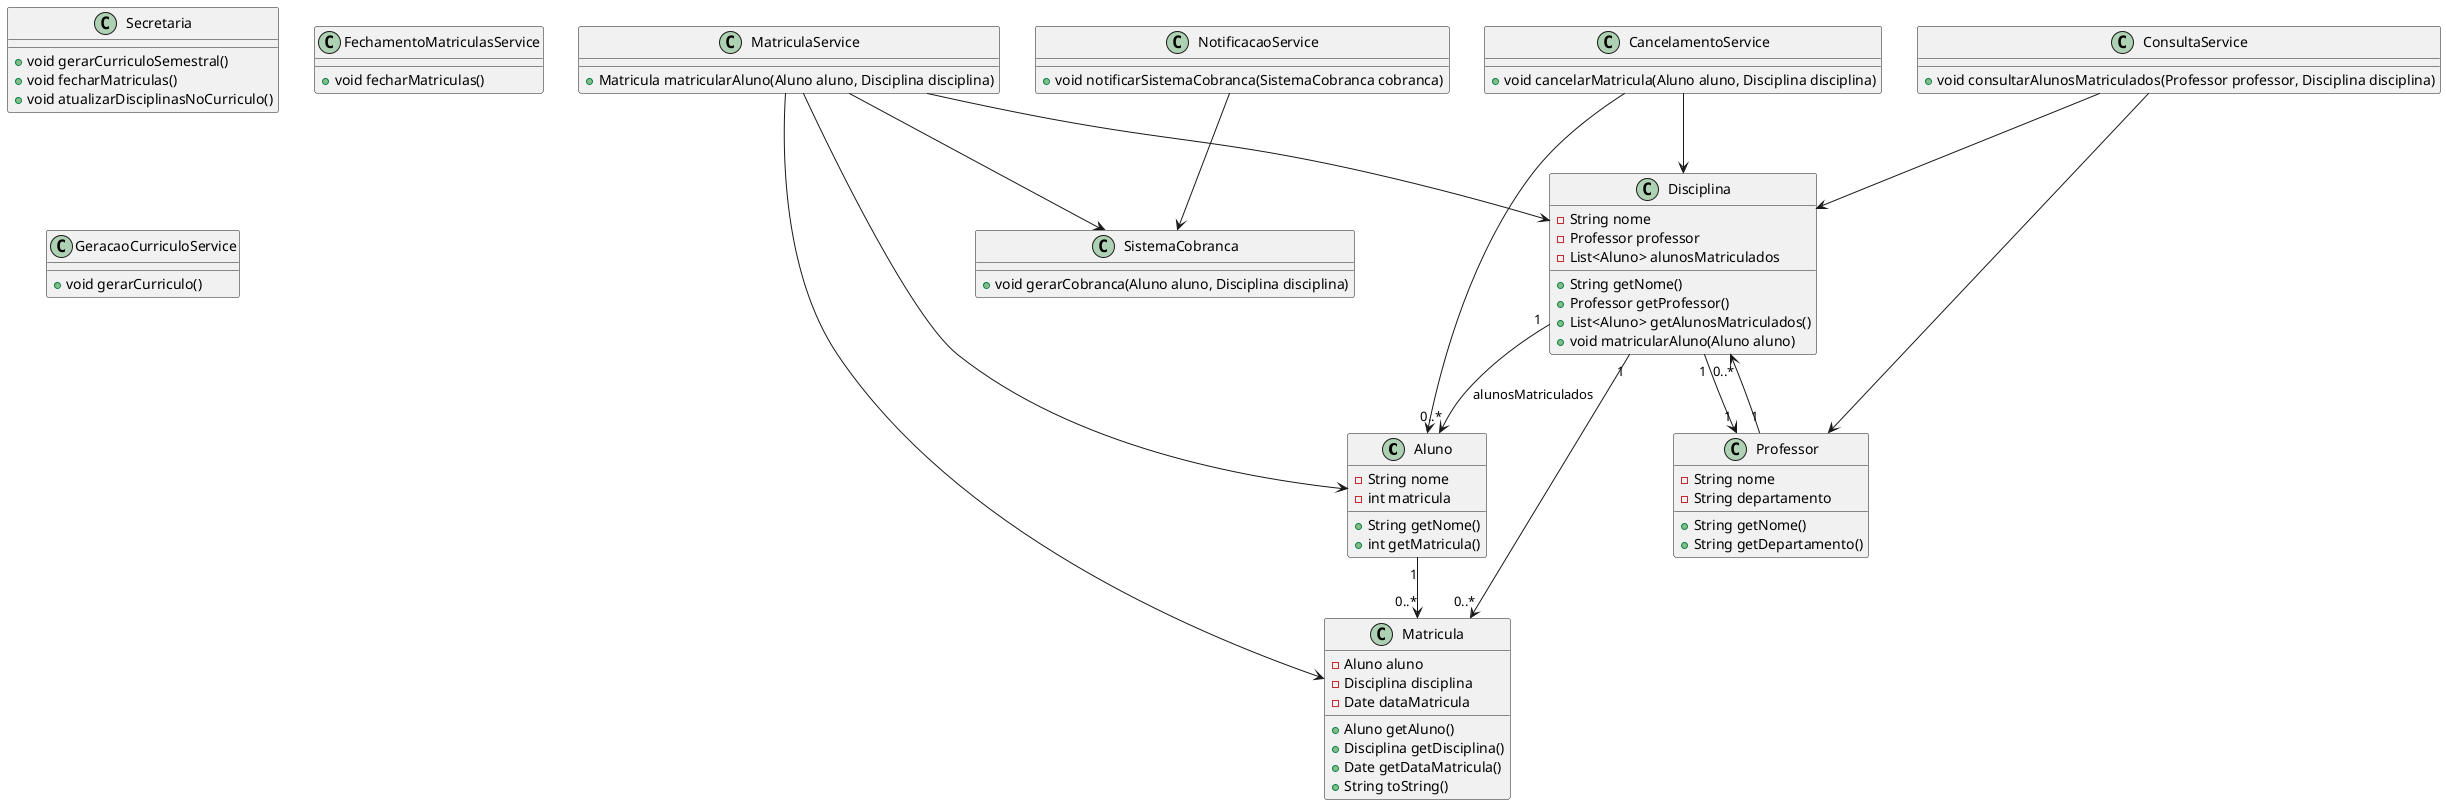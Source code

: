 @startuml

class Aluno {
    - String nome
    - int matricula
    + String getNome()
    + int getMatricula()
}

class Disciplina {
    - String nome
    - Professor professor
    - List<Aluno> alunosMatriculados
    + String getNome()
    + Professor getProfessor()
    + List<Aluno> getAlunosMatriculados()
    + void matricularAluno(Aluno aluno)
}

class Professor {
    - String nome
    - String departamento
    + String getNome()
    + String getDepartamento()
}

class Matricula {
    - Aluno aluno
    - Disciplina disciplina
    - Date dataMatricula
    + Aluno getAluno()
    + Disciplina getDisciplina()
    + Date getDataMatricula()
    + String toString()
}

class SistemaCobranca {
    + void gerarCobranca(Aluno aluno, Disciplina disciplina)
}

class Secretaria {
    + void gerarCurriculoSemestral()
    + void fecharMatriculas()
    + void atualizarDisciplinasNoCurriculo()
}

class MatriculaService {
    + Matricula matricularAluno(Aluno aluno, Disciplina disciplina)
}

class CancelamentoService {
    + void cancelarMatricula(Aluno aluno, Disciplina disciplina)
}

class ConsultaService {
    + void consultarAlunosMatriculados(Professor professor, Disciplina disciplina)
}

class FechamentoMatriculasService {
    + void fecharMatriculas()
}

class GeracaoCurriculoService {
    + void gerarCurriculo()
}

class NotificacaoService {
    + void notificarSistemaCobranca(SistemaCobranca cobranca)
}

Aluno "1" --> "0..*" Matricula
Disciplina "1" --> "0..*" Matricula
Professor "1" --> "0..*" Disciplina
Disciplina "1" --> "0..*" Aluno : "alunosMatriculados"
Disciplina "1" --> "1" Professor
MatriculaService --> Matricula
MatriculaService --> SistemaCobranca
MatriculaService --> Aluno
MatriculaService --> Disciplina
CancelamentoService --> Aluno
CancelamentoService --> Disciplina
ConsultaService --> Professor
ConsultaService --> Disciplina
NotificacaoService --> SistemaCobranca

@enduml
